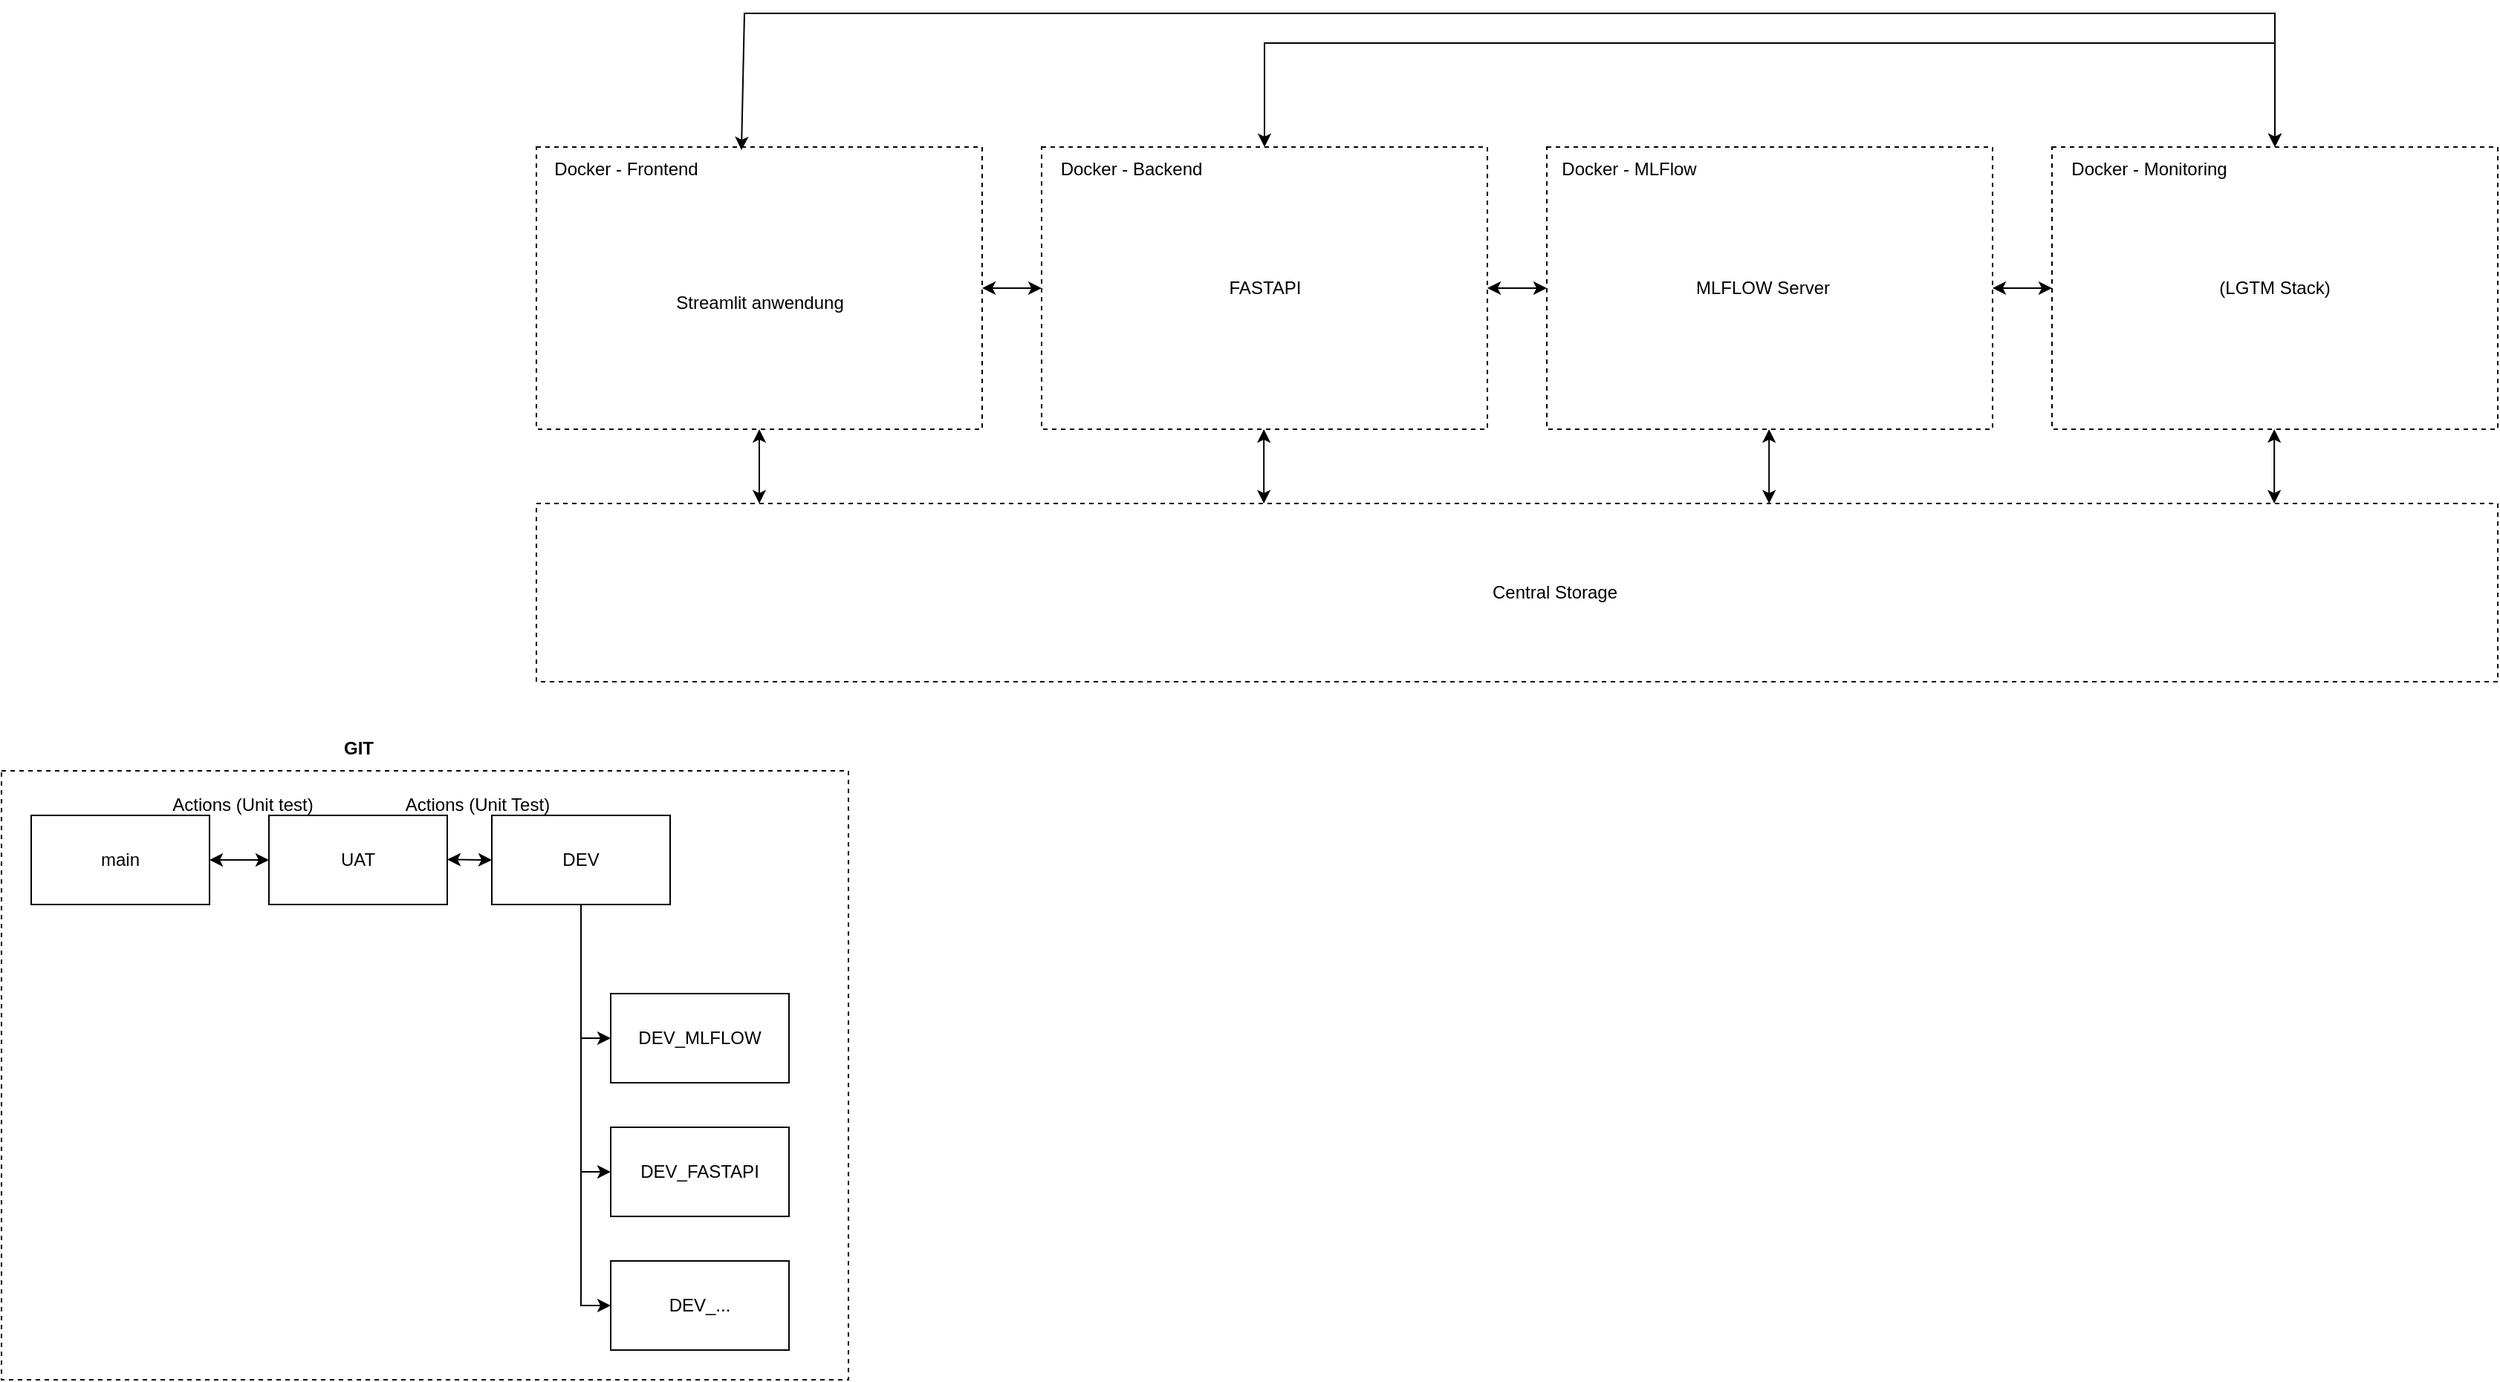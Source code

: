 <mxfile version="22.0.3" type="device">
  <diagram name="Seite-1" id="u7YTl9pqtuFdquFO3JDy">
    <mxGraphModel dx="2026" dy="1183" grid="1" gridSize="10" guides="1" tooltips="1" connect="1" arrows="1" fold="1" page="1" pageScale="1" pageWidth="1654" pageHeight="1169" math="0" shadow="0">
      <root>
        <mxCell id="0" />
        <mxCell id="1" parent="0" />
        <mxCell id="yUMNQOTEalLU9nrpIR3B-36" value="" style="rounded=0;whiteSpace=wrap;html=1;fillColor=none;dashed=1;" vertex="1" parent="1">
          <mxGeometry x="20" y="730" width="570" height="410" as="geometry" />
        </mxCell>
        <mxCell id="yUMNQOTEalLU9nrpIR3B-1" value="" style="rounded=0;whiteSpace=wrap;html=1;fillColor=none;dashed=1;" vertex="1" parent="1">
          <mxGeometry x="380" y="310" width="300" height="190" as="geometry" />
        </mxCell>
        <mxCell id="yUMNQOTEalLU9nrpIR3B-2" value="Docker - Frontend" style="text;html=1;align=center;verticalAlign=middle;resizable=0;points=[];autosize=1;strokeColor=none;fillColor=none;" vertex="1" parent="1">
          <mxGeometry x="380" y="310" width="120" height="30" as="geometry" />
        </mxCell>
        <mxCell id="yUMNQOTEalLU9nrpIR3B-3" value="" style="rounded=0;whiteSpace=wrap;html=1;fillColor=none;dashed=1;" vertex="1" parent="1">
          <mxGeometry x="720" y="310" width="300" height="190" as="geometry" />
        </mxCell>
        <mxCell id="yUMNQOTEalLU9nrpIR3B-4" value="Docker - Backend" style="text;html=1;align=center;verticalAlign=middle;resizable=0;points=[];autosize=1;strokeColor=none;fillColor=none;" vertex="1" parent="1">
          <mxGeometry x="720" y="310" width="120" height="30" as="geometry" />
        </mxCell>
        <mxCell id="yUMNQOTEalLU9nrpIR3B-5" value="" style="rounded=0;whiteSpace=wrap;html=1;fillColor=none;dashed=1;" vertex="1" parent="1">
          <mxGeometry x="1060" y="310" width="300" height="190" as="geometry" />
        </mxCell>
        <mxCell id="yUMNQOTEalLU9nrpIR3B-6" value="Docker - MLFlow" style="text;html=1;align=center;verticalAlign=middle;resizable=0;points=[];autosize=1;strokeColor=none;fillColor=none;" vertex="1" parent="1">
          <mxGeometry x="1060" y="310" width="110" height="30" as="geometry" />
        </mxCell>
        <mxCell id="yUMNQOTEalLU9nrpIR3B-7" value="(LGTM Stack)" style="rounded=0;whiteSpace=wrap;html=1;fillColor=none;dashed=1;" vertex="1" parent="1">
          <mxGeometry x="1400" y="310" width="300" height="190" as="geometry" />
        </mxCell>
        <mxCell id="yUMNQOTEalLU9nrpIR3B-8" value="Docker - Monitoring" style="text;html=1;align=center;verticalAlign=middle;resizable=0;points=[];autosize=1;strokeColor=none;fillColor=none;" vertex="1" parent="1">
          <mxGeometry x="1400" y="310" width="130" height="30" as="geometry" />
        </mxCell>
        <mxCell id="yUMNQOTEalLU9nrpIR3B-9" value="" style="endArrow=classic;startArrow=classic;html=1;rounded=0;exitX=1;exitY=0.5;exitDx=0;exitDy=0;entryX=0;entryY=0.5;entryDx=0;entryDy=0;" edge="1" parent="1" source="yUMNQOTEalLU9nrpIR3B-1" target="yUMNQOTEalLU9nrpIR3B-3">
          <mxGeometry width="50" height="50" relative="1" as="geometry">
            <mxPoint x="720" y="610" as="sourcePoint" />
            <mxPoint x="770" y="560" as="targetPoint" />
          </mxGeometry>
        </mxCell>
        <mxCell id="yUMNQOTEalLU9nrpIR3B-10" value="" style="endArrow=classic;startArrow=classic;html=1;rounded=0;exitX=1;exitY=0.5;exitDx=0;exitDy=0;entryX=0;entryY=0.5;entryDx=0;entryDy=0;" edge="1" parent="1" source="yUMNQOTEalLU9nrpIR3B-3" target="yUMNQOTEalLU9nrpIR3B-5">
          <mxGeometry width="50" height="50" relative="1" as="geometry">
            <mxPoint x="1070" y="590" as="sourcePoint" />
            <mxPoint x="1120" y="540" as="targetPoint" />
          </mxGeometry>
        </mxCell>
        <mxCell id="yUMNQOTEalLU9nrpIR3B-11" value="" style="endArrow=classic;startArrow=classic;html=1;rounded=0;exitX=1;exitY=0.5;exitDx=0;exitDy=0;entryX=0;entryY=0.5;entryDx=0;entryDy=0;" edge="1" parent="1" source="yUMNQOTEalLU9nrpIR3B-5" target="yUMNQOTEalLU9nrpIR3B-7">
          <mxGeometry width="50" height="50" relative="1" as="geometry">
            <mxPoint x="1400" y="600" as="sourcePoint" />
            <mxPoint x="1450" y="550" as="targetPoint" />
          </mxGeometry>
        </mxCell>
        <mxCell id="yUMNQOTEalLU9nrpIR3B-13" value="" style="endArrow=classic;startArrow=classic;html=1;rounded=0;exitX=0.46;exitY=0.011;exitDx=0;exitDy=0;entryX=0.5;entryY=0;entryDx=0;entryDy=0;exitPerimeter=0;" edge="1" parent="1" source="yUMNQOTEalLU9nrpIR3B-1" target="yUMNQOTEalLU9nrpIR3B-7">
          <mxGeometry width="50" height="50" relative="1" as="geometry">
            <mxPoint x="520" y="290" as="sourcePoint" />
            <mxPoint x="1550" y="290" as="targetPoint" />
            <Array as="points">
              <mxPoint x="520" y="220" />
              <mxPoint x="1550" y="220" />
            </Array>
          </mxGeometry>
        </mxCell>
        <mxCell id="yUMNQOTEalLU9nrpIR3B-14" value="" style="endArrow=classic;startArrow=classic;html=1;rounded=0;exitX=0.5;exitY=0;exitDx=0;exitDy=0;entryX=0.5;entryY=0;entryDx=0;entryDy=0;" edge="1" parent="1" source="yUMNQOTEalLU9nrpIR3B-3" target="yUMNQOTEalLU9nrpIR3B-7">
          <mxGeometry width="50" height="50" relative="1" as="geometry">
            <mxPoint x="560" y="310" as="sourcePoint" />
            <mxPoint x="1590" y="310" as="targetPoint" />
            <Array as="points">
              <mxPoint x="870" y="240" />
              <mxPoint x="1550" y="240" />
            </Array>
          </mxGeometry>
        </mxCell>
        <mxCell id="yUMNQOTEalLU9nrpIR3B-15" value="Streamlit anwendung" style="text;html=1;align=center;verticalAlign=middle;resizable=0;points=[];autosize=1;strokeColor=none;fillColor=none;" vertex="1" parent="1">
          <mxGeometry x="460" y="400" width="140" height="30" as="geometry" />
        </mxCell>
        <mxCell id="yUMNQOTEalLU9nrpIR3B-16" value="FASTAPI" style="text;html=1;align=center;verticalAlign=middle;resizable=0;points=[];autosize=1;strokeColor=none;fillColor=none;" vertex="1" parent="1">
          <mxGeometry x="835" y="390" width="70" height="30" as="geometry" />
        </mxCell>
        <mxCell id="yUMNQOTEalLU9nrpIR3B-17" value="MLFLOW Server" style="text;html=1;align=center;verticalAlign=middle;resizable=0;points=[];autosize=1;strokeColor=none;fillColor=none;" vertex="1" parent="1">
          <mxGeometry x="1150" y="390" width="110" height="30" as="geometry" />
        </mxCell>
        <mxCell id="yUMNQOTEalLU9nrpIR3B-19" value="" style="rounded=0;whiteSpace=wrap;html=1;fillColor=none;dashed=1;" vertex="1" parent="1">
          <mxGeometry x="380" y="550" width="1320" height="120" as="geometry" />
        </mxCell>
        <mxCell id="yUMNQOTEalLU9nrpIR3B-20" value="Central Storage" style="text;html=1;align=center;verticalAlign=middle;resizable=0;points=[];autosize=1;strokeColor=none;fillColor=none;" vertex="1" parent="1">
          <mxGeometry x="1010" y="595" width="110" height="30" as="geometry" />
        </mxCell>
        <mxCell id="yUMNQOTEalLU9nrpIR3B-21" value="" style="endArrow=classic;startArrow=classic;html=1;rounded=0;entryX=0.5;entryY=1;entryDx=0;entryDy=0;" edge="1" parent="1" target="yUMNQOTEalLU9nrpIR3B-1">
          <mxGeometry width="50" height="50" relative="1" as="geometry">
            <mxPoint x="530" y="550" as="sourcePoint" />
            <mxPoint x="530" y="510" as="targetPoint" />
          </mxGeometry>
        </mxCell>
        <mxCell id="yUMNQOTEalLU9nrpIR3B-22" value="" style="endArrow=classic;startArrow=classic;html=1;rounded=0;entryX=0.5;entryY=1;entryDx=0;entryDy=0;" edge="1" parent="1">
          <mxGeometry width="50" height="50" relative="1" as="geometry">
            <mxPoint x="869.58" y="550" as="sourcePoint" />
            <mxPoint x="869.58" y="500" as="targetPoint" />
          </mxGeometry>
        </mxCell>
        <mxCell id="yUMNQOTEalLU9nrpIR3B-23" value="" style="endArrow=classic;startArrow=classic;html=1;rounded=0;entryX=0.5;entryY=1;entryDx=0;entryDy=0;" edge="1" parent="1">
          <mxGeometry width="50" height="50" relative="1" as="geometry">
            <mxPoint x="1209.58" y="550" as="sourcePoint" />
            <mxPoint x="1209.58" y="500" as="targetPoint" />
          </mxGeometry>
        </mxCell>
        <mxCell id="yUMNQOTEalLU9nrpIR3B-24" value="" style="endArrow=classic;startArrow=classic;html=1;rounded=0;entryX=0.5;entryY=1;entryDx=0;entryDy=0;" edge="1" parent="1">
          <mxGeometry width="50" height="50" relative="1" as="geometry">
            <mxPoint x="1549.58" y="550" as="sourcePoint" />
            <mxPoint x="1549.58" y="500" as="targetPoint" />
          </mxGeometry>
        </mxCell>
        <mxCell id="yUMNQOTEalLU9nrpIR3B-25" value="main" style="rounded=0;whiteSpace=wrap;html=1;" vertex="1" parent="1">
          <mxGeometry x="40" y="760" width="120" height="60" as="geometry" />
        </mxCell>
        <mxCell id="yUMNQOTEalLU9nrpIR3B-26" value="UAT" style="rounded=0;whiteSpace=wrap;html=1;" vertex="1" parent="1">
          <mxGeometry x="200" y="760" width="120" height="60" as="geometry" />
        </mxCell>
        <mxCell id="yUMNQOTEalLU9nrpIR3B-32" style="edgeStyle=orthogonalEdgeStyle;rounded=0;orthogonalLoop=1;jettySize=auto;html=1;entryX=0;entryY=0.5;entryDx=0;entryDy=0;" edge="1" parent="1" source="yUMNQOTEalLU9nrpIR3B-27" target="yUMNQOTEalLU9nrpIR3B-28">
          <mxGeometry relative="1" as="geometry" />
        </mxCell>
        <mxCell id="yUMNQOTEalLU9nrpIR3B-33" style="edgeStyle=orthogonalEdgeStyle;rounded=0;orthogonalLoop=1;jettySize=auto;html=1;exitX=0.5;exitY=1;exitDx=0;exitDy=0;entryX=0;entryY=0.5;entryDx=0;entryDy=0;" edge="1" parent="1" source="yUMNQOTEalLU9nrpIR3B-27" target="yUMNQOTEalLU9nrpIR3B-29">
          <mxGeometry relative="1" as="geometry" />
        </mxCell>
        <mxCell id="yUMNQOTEalLU9nrpIR3B-45" style="edgeStyle=orthogonalEdgeStyle;rounded=0;orthogonalLoop=1;jettySize=auto;html=1;entryX=0;entryY=0.5;entryDx=0;entryDy=0;" edge="1" parent="1" source="yUMNQOTEalLU9nrpIR3B-27" target="yUMNQOTEalLU9nrpIR3B-43">
          <mxGeometry relative="1" as="geometry" />
        </mxCell>
        <mxCell id="yUMNQOTEalLU9nrpIR3B-27" value="DEV" style="rounded=0;whiteSpace=wrap;html=1;" vertex="1" parent="1">
          <mxGeometry x="350" y="760" width="120" height="60" as="geometry" />
        </mxCell>
        <mxCell id="yUMNQOTEalLU9nrpIR3B-28" value="DEV_MLFLOW" style="rounded=0;whiteSpace=wrap;html=1;" vertex="1" parent="1">
          <mxGeometry x="430" y="880" width="120" height="60" as="geometry" />
        </mxCell>
        <mxCell id="yUMNQOTEalLU9nrpIR3B-29" value="DEV_FASTAPI" style="rounded=0;whiteSpace=wrap;html=1;" vertex="1" parent="1">
          <mxGeometry x="430" y="970" width="120" height="60" as="geometry" />
        </mxCell>
        <mxCell id="yUMNQOTEalLU9nrpIR3B-34" value="&lt;b&gt;GIT&lt;/b&gt;" style="text;html=1;align=center;verticalAlign=middle;resizable=0;points=[];autosize=1;strokeColor=none;fillColor=none;" vertex="1" parent="1">
          <mxGeometry x="240" y="700" width="40" height="30" as="geometry" />
        </mxCell>
        <mxCell id="yUMNQOTEalLU9nrpIR3B-38" value="Actions (Unit test)" style="text;html=1;align=center;verticalAlign=middle;resizable=0;points=[];autosize=1;strokeColor=none;fillColor=none;" vertex="1" parent="1">
          <mxGeometry x="122" y="738" width="120" height="30" as="geometry" />
        </mxCell>
        <mxCell id="yUMNQOTEalLU9nrpIR3B-39" value="Actions (Unit Test)" style="text;html=1;align=center;verticalAlign=middle;resizable=0;points=[];autosize=1;strokeColor=none;fillColor=none;" vertex="1" parent="1">
          <mxGeometry x="280" y="738" width="120" height="30" as="geometry" />
        </mxCell>
        <mxCell id="yUMNQOTEalLU9nrpIR3B-40" value="" style="endArrow=classic;startArrow=classic;html=1;rounded=0;exitX=1;exitY=0.5;exitDx=0;exitDy=0;entryX=0;entryY=0.5;entryDx=0;entryDy=0;" edge="1" parent="1" source="yUMNQOTEalLU9nrpIR3B-25" target="yUMNQOTEalLU9nrpIR3B-26">
          <mxGeometry width="50" height="50" relative="1" as="geometry">
            <mxPoint x="220" y="880" as="sourcePoint" />
            <mxPoint x="270" y="830" as="targetPoint" />
          </mxGeometry>
        </mxCell>
        <mxCell id="yUMNQOTEalLU9nrpIR3B-41" value="" style="endArrow=classic;startArrow=classic;html=1;rounded=0;exitX=1;exitY=0.5;exitDx=0;exitDy=0;" edge="1" parent="1">
          <mxGeometry width="50" height="50" relative="1" as="geometry">
            <mxPoint x="320" y="789.74" as="sourcePoint" />
            <mxPoint x="350" y="790" as="targetPoint" />
          </mxGeometry>
        </mxCell>
        <mxCell id="yUMNQOTEalLU9nrpIR3B-43" value="DEV_..." style="rounded=0;whiteSpace=wrap;html=1;" vertex="1" parent="1">
          <mxGeometry x="430" y="1060" width="120" height="60" as="geometry" />
        </mxCell>
      </root>
    </mxGraphModel>
  </diagram>
</mxfile>
